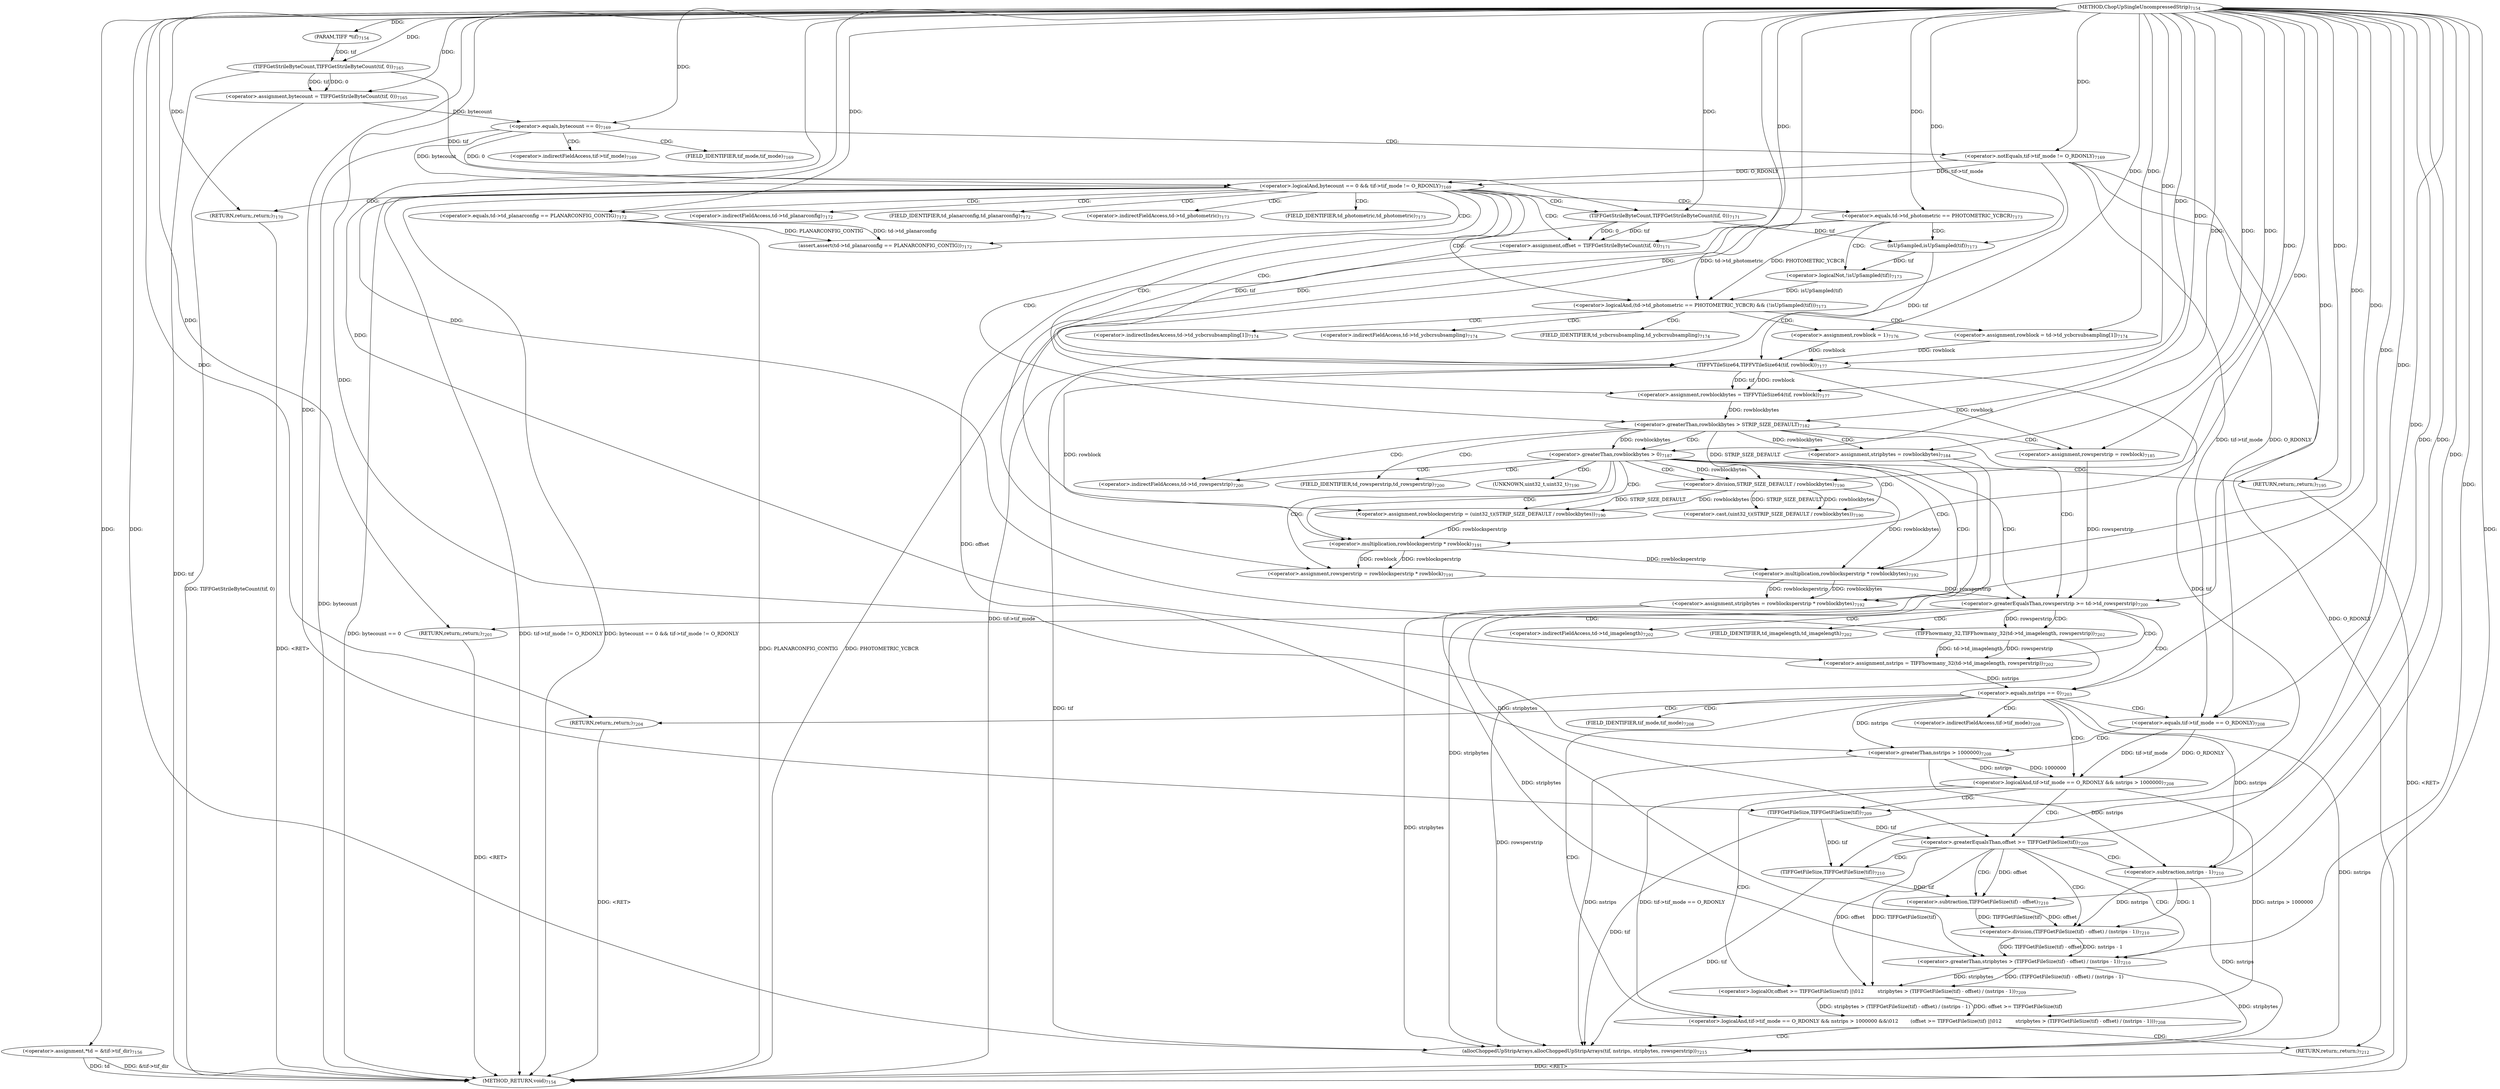 digraph "ChopUpSingleUncompressedStrip" {  
"97067" [label = <(METHOD,ChopUpSingleUncompressedStrip)<SUB>7154</SUB>> ]
"97233" [label = <(METHOD_RETURN,void)<SUB>7154</SUB>> ]
"97068" [label = <(PARAM,TIFF *tif)<SUB>7154</SUB>> ]
"97071" [label = <(&lt;operator&gt;.assignment,*td = &amp;tif-&gt;tif_dir)<SUB>7156</SUB>> ]
"97084" [label = <(&lt;operator&gt;.assignment,bytecount = TIFFGetStrileByteCount(tif, 0))<SUB>7165</SUB>> ]
"97101" [label = <(&lt;operator&gt;.assignment,offset = TIFFGetStrileByteCount(tif, 0))<SUB>7171</SUB>> ]
"97106" [label = <(assert,assert(td-&gt;td_planarconfig == PLANARCONFIG_CONTIG))<SUB>7172</SUB>> ]
"97135" [label = <(&lt;operator&gt;.assignment,rowblockbytes = TIFFVTileSize64(tif, rowblock))<SUB>7177</SUB>> ]
"97187" [label = <(&lt;operator&gt;.assignment,nstrips = TIFFhowmany_32(td-&gt;td_imagelength, rowsperstrip))<SUB>7202</SUB>> ]
"97228" [label = <(allocChoppedUpStripArrays,allocChoppedUpStripArrays(tif, nstrips, stripbytes, rowsperstrip))<SUB>7215</SUB>> ]
"97090" [label = <(&lt;operator&gt;.logicalAnd,bytecount == 0 &amp;&amp; tif-&gt;tif_mode != O_RDONLY)<SUB>7169</SUB>> ]
"97113" [label = <(&lt;operator&gt;.logicalAnd,(td-&gt;td_photometric == PHOTOMETRIC_YCBCR) &amp;&amp; (!isUpSampled(tif)))<SUB>7173</SUB>> ]
"97141" [label = <(&lt;operator&gt;.greaterThan,rowblockbytes &gt; STRIP_SIZE_DEFAULT)<SUB>7182</SUB>> ]
"97180" [label = <(&lt;operator&gt;.greaterEqualsThan,rowsperstrip &gt;= td-&gt;td_rowsperstrip)<SUB>7200</SUB>> ]
"97195" [label = <(&lt;operator&gt;.equals,nstrips == 0)<SUB>7203</SUB>> ]
"97201" [label = <(&lt;operator&gt;.logicalAnd,tif-&gt;tif_mode == O_RDONLY &amp;&amp; nstrips &gt; 1000000 &amp;&amp;\012        (offset &gt;= TIFFGetFileSize(tif) ||\012         stripbytes &gt; (TIFFGetFileSize(tif) - offset) / (nstrips - 1)))<SUB>7208</SUB>> ]
"97086" [label = <(TIFFGetStrileByteCount,TIFFGetStrileByteCount(tif, 0))<SUB>7165</SUB>> ]
"97100" [label = <(RETURN,return;,return;)<SUB>7170</SUB>> ]
"97103" [label = <(TIFFGetStrileByteCount,TIFFGetStrileByteCount(tif, 0))<SUB>7171</SUB>> ]
"97107" [label = <(&lt;operator&gt;.equals,td-&gt;td_planarconfig == PLANARCONFIG_CONTIG)<SUB>7172</SUB>> ]
"97123" [label = <(&lt;operator&gt;.assignment,rowblock = td-&gt;td_ycbcrsubsampling[1])<SUB>7174</SUB>> ]
"97137" [label = <(TIFFVTileSize64,TIFFVTileSize64(tif, rowblock))<SUB>7177</SUB>> ]
"97145" [label = <(&lt;operator&gt;.assignment,stripbytes = rowblockbytes)<SUB>7184</SUB>> ]
"97148" [label = <(&lt;operator&gt;.assignment,rowsperstrip = rowblock)<SUB>7185</SUB>> ]
"97186" [label = <(RETURN,return;,return;)<SUB>7201</SUB>> ]
"97189" [label = <(TIFFhowmany_32,TIFFhowmany_32(td-&gt;td_imagelength, rowsperstrip))<SUB>7202</SUB>> ]
"97199" [label = <(RETURN,return;,return;)<SUB>7204</SUB>> ]
"97227" [label = <(RETURN,return;,return;)<SUB>7212</SUB>> ]
"97091" [label = <(&lt;operator&gt;.equals,bytecount == 0)<SUB>7169</SUB>> ]
"97094" [label = <(&lt;operator&gt;.notEquals,tif-&gt;tif_mode != O_RDONLY)<SUB>7169</SUB>> ]
"97114" [label = <(&lt;operator&gt;.equals,td-&gt;td_photometric == PHOTOMETRIC_YCBCR)<SUB>7173</SUB>> ]
"97119" [label = <(&lt;operator&gt;.logicalNot,!isUpSampled(tif))<SUB>7173</SUB>> ]
"97132" [label = <(&lt;operator&gt;.assignment,rowblock = 1)<SUB>7176</SUB>> ]
"97202" [label = <(&lt;operator&gt;.logicalAnd,tif-&gt;tif_mode == O_RDONLY &amp;&amp; nstrips &gt; 1000000)<SUB>7208</SUB>> ]
"97211" [label = <(&lt;operator&gt;.logicalOr,offset &gt;= TIFFGetFileSize(tif) ||\012         stripbytes &gt; (TIFFGetFileSize(tif) - offset) / (nstrips - 1))<SUB>7209</SUB>> ]
"97120" [label = <(isUpSampled,isUpSampled(tif))<SUB>7173</SUB>> ]
"97154" [label = <(&lt;operator&gt;.greaterThan,rowblockbytes &gt; 0)<SUB>7187</SUB>> ]
"97203" [label = <(&lt;operator&gt;.equals,tif-&gt;tif_mode == O_RDONLY)<SUB>7208</SUB>> ]
"97208" [label = <(&lt;operator&gt;.greaterThan,nstrips &gt; 1000000)<SUB>7208</SUB>> ]
"97212" [label = <(&lt;operator&gt;.greaterEqualsThan,offset &gt;= TIFFGetFileSize(tif))<SUB>7209</SUB>> ]
"97216" [label = <(&lt;operator&gt;.greaterThan,stripbytes &gt; (TIFFGetFileSize(tif) - offset) / (nstrips - 1))<SUB>7210</SUB>> ]
"97159" [label = <(&lt;operator&gt;.assignment,rowblocksperstrip = (uint32_t)(STRIP_SIZE_DEFAULT / rowblockbytes))<SUB>7190</SUB>> ]
"97166" [label = <(&lt;operator&gt;.assignment,rowsperstrip = rowblocksperstrip * rowblock)<SUB>7191</SUB>> ]
"97171" [label = <(&lt;operator&gt;.assignment,stripbytes = rowblocksperstrip * rowblockbytes)<SUB>7192</SUB>> ]
"97214" [label = <(TIFFGetFileSize,TIFFGetFileSize(tif))<SUB>7209</SUB>> ]
"97218" [label = <(&lt;operator&gt;.division,(TIFFGetFileSize(tif) - offset) / (nstrips - 1))<SUB>7210</SUB>> ]
"97178" [label = <(RETURN,return;,return;)<SUB>7195</SUB>> ]
"97219" [label = <(&lt;operator&gt;.subtraction,TIFFGetFileSize(tif) - offset)<SUB>7210</SUB>> ]
"97223" [label = <(&lt;operator&gt;.subtraction,nstrips - 1)<SUB>7210</SUB>> ]
"97161" [label = <(&lt;operator&gt;.cast,(uint32_t)(STRIP_SIZE_DEFAULT / rowblockbytes))<SUB>7190</SUB>> ]
"97168" [label = <(&lt;operator&gt;.multiplication,rowblocksperstrip * rowblock)<SUB>7191</SUB>> ]
"97173" [label = <(&lt;operator&gt;.multiplication,rowblocksperstrip * rowblockbytes)<SUB>7192</SUB>> ]
"97220" [label = <(TIFFGetFileSize,TIFFGetFileSize(tif))<SUB>7210</SUB>> ]
"97163" [label = <(&lt;operator&gt;.division,STRIP_SIZE_DEFAULT / rowblockbytes)<SUB>7190</SUB>> ]
"97108" [label = <(&lt;operator&gt;.indirectFieldAccess,td-&gt;td_planarconfig)<SUB>7172</SUB>> ]
"97182" [label = <(&lt;operator&gt;.indirectFieldAccess,td-&gt;td_rowsperstrip)<SUB>7200</SUB>> ]
"97190" [label = <(&lt;operator&gt;.indirectFieldAccess,td-&gt;td_imagelength)<SUB>7202</SUB>> ]
"97095" [label = <(&lt;operator&gt;.indirectFieldAccess,tif-&gt;tif_mode)<SUB>7169</SUB>> ]
"97110" [label = <(FIELD_IDENTIFIER,td_planarconfig,td_planarconfig)<SUB>7172</SUB>> ]
"97115" [label = <(&lt;operator&gt;.indirectFieldAccess,td-&gt;td_photometric)<SUB>7173</SUB>> ]
"97125" [label = <(&lt;operator&gt;.indirectIndexAccess,td-&gt;td_ycbcrsubsampling[1])<SUB>7174</SUB>> ]
"97184" [label = <(FIELD_IDENTIFIER,td_rowsperstrip,td_rowsperstrip)<SUB>7200</SUB>> ]
"97192" [label = <(FIELD_IDENTIFIER,td_imagelength,td_imagelength)<SUB>7202</SUB>> ]
"97097" [label = <(FIELD_IDENTIFIER,tif_mode,tif_mode)<SUB>7169</SUB>> ]
"97117" [label = <(FIELD_IDENTIFIER,td_photometric,td_photometric)<SUB>7173</SUB>> ]
"97126" [label = <(&lt;operator&gt;.indirectFieldAccess,td-&gt;td_ycbcrsubsampling)<SUB>7174</SUB>> ]
"97204" [label = <(&lt;operator&gt;.indirectFieldAccess,tif-&gt;tif_mode)<SUB>7208</SUB>> ]
"97128" [label = <(FIELD_IDENTIFIER,td_ycbcrsubsampling,td_ycbcrsubsampling)<SUB>7174</SUB>> ]
"97206" [label = <(FIELD_IDENTIFIER,tif_mode,tif_mode)<SUB>7208</SUB>> ]
"97162" [label = <(UNKNOWN,uint32_t,uint32_t)<SUB>7190</SUB>> ]
  "97186" -> "97233"  [ label = "DDG: &lt;RET&gt;"] 
  "97227" -> "97233"  [ label = "DDG: &lt;RET&gt;"] 
  "97178" -> "97233"  [ label = "DDG: &lt;RET&gt;"] 
  "97199" -> "97233"  [ label = "DDG: &lt;RET&gt;"] 
  "97100" -> "97233"  [ label = "DDG: &lt;RET&gt;"] 
  "97071" -> "97233"  [ label = "DDG: td"] 
  "97071" -> "97233"  [ label = "DDG: &amp;tif-&gt;tif_dir"] 
  "97086" -> "97233"  [ label = "DDG: tif"] 
  "97084" -> "97233"  [ label = "DDG: TIFFGetStrileByteCount(tif, 0)"] 
  "97091" -> "97233"  [ label = "DDG: bytecount"] 
  "97090" -> "97233"  [ label = "DDG: bytecount == 0"] 
  "97094" -> "97233"  [ label = "DDG: tif-&gt;tif_mode"] 
  "97094" -> "97233"  [ label = "DDG: O_RDONLY"] 
  "97090" -> "97233"  [ label = "DDG: tif-&gt;tif_mode != O_RDONLY"] 
  "97090" -> "97233"  [ label = "DDG: bytecount == 0 &amp;&amp; tif-&gt;tif_mode != O_RDONLY"] 
  "97107" -> "97233"  [ label = "DDG: PLANARCONFIG_CONTIG"] 
  "97114" -> "97233"  [ label = "DDG: PHOTOMETRIC_YCBCR"] 
  "97067" -> "97068"  [ label = "DDG: "] 
  "97086" -> "97084"  [ label = "DDG: tif"] 
  "97086" -> "97084"  [ label = "DDG: 0"] 
  "97103" -> "97101"  [ label = "DDG: tif"] 
  "97103" -> "97101"  [ label = "DDG: 0"] 
  "97137" -> "97135"  [ label = "DDG: tif"] 
  "97137" -> "97135"  [ label = "DDG: rowblock"] 
  "97189" -> "97187"  [ label = "DDG: td-&gt;td_imagelength"] 
  "97189" -> "97187"  [ label = "DDG: rowsperstrip"] 
  "97067" -> "97071"  [ label = "DDG: "] 
  "97067" -> "97084"  [ label = "DDG: "] 
  "97067" -> "97101"  [ label = "DDG: "] 
  "97107" -> "97106"  [ label = "DDG: td-&gt;td_planarconfig"] 
  "97107" -> "97106"  [ label = "DDG: PLANARCONFIG_CONTIG"] 
  "97067" -> "97135"  [ label = "DDG: "] 
  "97067" -> "97187"  [ label = "DDG: "] 
  "97137" -> "97228"  [ label = "DDG: tif"] 
  "97214" -> "97228"  [ label = "DDG: tif"] 
  "97220" -> "97228"  [ label = "DDG: tif"] 
  "97067" -> "97228"  [ label = "DDG: "] 
  "97195" -> "97228"  [ label = "DDG: nstrips"] 
  "97208" -> "97228"  [ label = "DDG: nstrips"] 
  "97223" -> "97228"  [ label = "DDG: nstrips"] 
  "97171" -> "97228"  [ label = "DDG: stripbytes"] 
  "97145" -> "97228"  [ label = "DDG: stripbytes"] 
  "97216" -> "97228"  [ label = "DDG: stripbytes"] 
  "97189" -> "97228"  [ label = "DDG: rowsperstrip"] 
  "97068" -> "97086"  [ label = "DDG: tif"] 
  "97067" -> "97086"  [ label = "DDG: "] 
  "97091" -> "97090"  [ label = "DDG: bytecount"] 
  "97091" -> "97090"  [ label = "DDG: 0"] 
  "97094" -> "97090"  [ label = "DDG: tif-&gt;tif_mode"] 
  "97094" -> "97090"  [ label = "DDG: O_RDONLY"] 
  "97067" -> "97100"  [ label = "DDG: "] 
  "97086" -> "97103"  [ label = "DDG: tif"] 
  "97067" -> "97103"  [ label = "DDG: "] 
  "97067" -> "97107"  [ label = "DDG: "] 
  "97114" -> "97113"  [ label = "DDG: td-&gt;td_photometric"] 
  "97114" -> "97113"  [ label = "DDG: PHOTOMETRIC_YCBCR"] 
  "97119" -> "97113"  [ label = "DDG: isUpSampled(tif)"] 
  "97103" -> "97137"  [ label = "DDG: tif"] 
  "97120" -> "97137"  [ label = "DDG: tif"] 
  "97067" -> "97137"  [ label = "DDG: "] 
  "97132" -> "97137"  [ label = "DDG: rowblock"] 
  "97123" -> "97137"  [ label = "DDG: rowblock"] 
  "97135" -> "97141"  [ label = "DDG: rowblockbytes"] 
  "97067" -> "97141"  [ label = "DDG: "] 
  "97141" -> "97145"  [ label = "DDG: rowblockbytes"] 
  "97067" -> "97145"  [ label = "DDG: "] 
  "97137" -> "97148"  [ label = "DDG: rowblock"] 
  "97067" -> "97148"  [ label = "DDG: "] 
  "97166" -> "97180"  [ label = "DDG: rowsperstrip"] 
  "97148" -> "97180"  [ label = "DDG: rowsperstrip"] 
  "97067" -> "97180"  [ label = "DDG: "] 
  "97067" -> "97186"  [ label = "DDG: "] 
  "97180" -> "97189"  [ label = "DDG: rowsperstrip"] 
  "97067" -> "97189"  [ label = "DDG: "] 
  "97187" -> "97195"  [ label = "DDG: nstrips"] 
  "97067" -> "97195"  [ label = "DDG: "] 
  "97067" -> "97199"  [ label = "DDG: "] 
  "97202" -> "97201"  [ label = "DDG: tif-&gt;tif_mode == O_RDONLY"] 
  "97202" -> "97201"  [ label = "DDG: nstrips &gt; 1000000"] 
  "97211" -> "97201"  [ label = "DDG: offset &gt;= TIFFGetFileSize(tif)"] 
  "97211" -> "97201"  [ label = "DDG: stripbytes &gt; (TIFFGetFileSize(tif) - offset) / (nstrips - 1)"] 
  "97067" -> "97227"  [ label = "DDG: "] 
  "97084" -> "97091"  [ label = "DDG: bytecount"] 
  "97067" -> "97091"  [ label = "DDG: "] 
  "97067" -> "97094"  [ label = "DDG: "] 
  "97067" -> "97114"  [ label = "DDG: "] 
  "97120" -> "97119"  [ label = "DDG: tif"] 
  "97067" -> "97123"  [ label = "DDG: "] 
  "97067" -> "97132"  [ label = "DDG: "] 
  "97203" -> "97202"  [ label = "DDG: tif-&gt;tif_mode"] 
  "97203" -> "97202"  [ label = "DDG: O_RDONLY"] 
  "97208" -> "97202"  [ label = "DDG: nstrips"] 
  "97208" -> "97202"  [ label = "DDG: 1000000"] 
  "97212" -> "97211"  [ label = "DDG: offset"] 
  "97212" -> "97211"  [ label = "DDG: TIFFGetFileSize(tif)"] 
  "97216" -> "97211"  [ label = "DDG: stripbytes"] 
  "97216" -> "97211"  [ label = "DDG: (TIFFGetFileSize(tif) - offset) / (nstrips - 1)"] 
  "97103" -> "97120"  [ label = "DDG: tif"] 
  "97067" -> "97120"  [ label = "DDG: "] 
  "97094" -> "97203"  [ label = "DDG: tif-&gt;tif_mode"] 
  "97094" -> "97203"  [ label = "DDG: O_RDONLY"] 
  "97067" -> "97203"  [ label = "DDG: "] 
  "97195" -> "97208"  [ label = "DDG: nstrips"] 
  "97067" -> "97208"  [ label = "DDG: "] 
  "97101" -> "97212"  [ label = "DDG: offset"] 
  "97067" -> "97212"  [ label = "DDG: "] 
  "97214" -> "97212"  [ label = "DDG: tif"] 
  "97171" -> "97216"  [ label = "DDG: stripbytes"] 
  "97145" -> "97216"  [ label = "DDG: stripbytes"] 
  "97067" -> "97216"  [ label = "DDG: "] 
  "97218" -> "97216"  [ label = "DDG: TIFFGetFileSize(tif) - offset"] 
  "97218" -> "97216"  [ label = "DDG: nstrips - 1"] 
  "97141" -> "97154"  [ label = "DDG: rowblockbytes"] 
  "97067" -> "97154"  [ label = "DDG: "] 
  "97163" -> "97159"  [ label = "DDG: STRIP_SIZE_DEFAULT"] 
  "97163" -> "97159"  [ label = "DDG: rowblockbytes"] 
  "97168" -> "97166"  [ label = "DDG: rowblocksperstrip"] 
  "97168" -> "97166"  [ label = "DDG: rowblock"] 
  "97173" -> "97171"  [ label = "DDG: rowblocksperstrip"] 
  "97173" -> "97171"  [ label = "DDG: rowblockbytes"] 
  "97137" -> "97214"  [ label = "DDG: tif"] 
  "97067" -> "97214"  [ label = "DDG: "] 
  "97219" -> "97218"  [ label = "DDG: TIFFGetFileSize(tif)"] 
  "97219" -> "97218"  [ label = "DDG: offset"] 
  "97223" -> "97218"  [ label = "DDG: nstrips"] 
  "97223" -> "97218"  [ label = "DDG: 1"] 
  "97067" -> "97159"  [ label = "DDG: "] 
  "97067" -> "97166"  [ label = "DDG: "] 
  "97067" -> "97171"  [ label = "DDG: "] 
  "97067" -> "97178"  [ label = "DDG: "] 
  "97220" -> "97219"  [ label = "DDG: tif"] 
  "97212" -> "97219"  [ label = "DDG: offset"] 
  "97067" -> "97219"  [ label = "DDG: "] 
  "97195" -> "97223"  [ label = "DDG: nstrips"] 
  "97208" -> "97223"  [ label = "DDG: nstrips"] 
  "97067" -> "97223"  [ label = "DDG: "] 
  "97163" -> "97161"  [ label = "DDG: STRIP_SIZE_DEFAULT"] 
  "97163" -> "97161"  [ label = "DDG: rowblockbytes"] 
  "97159" -> "97168"  [ label = "DDG: rowblocksperstrip"] 
  "97067" -> "97168"  [ label = "DDG: "] 
  "97137" -> "97168"  [ label = "DDG: rowblock"] 
  "97168" -> "97173"  [ label = "DDG: rowblocksperstrip"] 
  "97067" -> "97173"  [ label = "DDG: "] 
  "97163" -> "97173"  [ label = "DDG: rowblockbytes"] 
  "97214" -> "97220"  [ label = "DDG: tif"] 
  "97067" -> "97220"  [ label = "DDG: "] 
  "97141" -> "97163"  [ label = "DDG: STRIP_SIZE_DEFAULT"] 
  "97067" -> "97163"  [ label = "DDG: "] 
  "97154" -> "97163"  [ label = "DDG: rowblockbytes"] 
  "97090" -> "97141"  [ label = "CDG: "] 
  "97090" -> "97108"  [ label = "CDG: "] 
  "97090" -> "97137"  [ label = "CDG: "] 
  "97090" -> "97117"  [ label = "CDG: "] 
  "97090" -> "97100"  [ label = "CDG: "] 
  "97090" -> "97107"  [ label = "CDG: "] 
  "97090" -> "97135"  [ label = "CDG: "] 
  "97090" -> "97101"  [ label = "CDG: "] 
  "97090" -> "97114"  [ label = "CDG: "] 
  "97090" -> "97115"  [ label = "CDG: "] 
  "97090" -> "97113"  [ label = "CDG: "] 
  "97090" -> "97110"  [ label = "CDG: "] 
  "97090" -> "97106"  [ label = "CDG: "] 
  "97090" -> "97103"  [ label = "CDG: "] 
  "97113" -> "97126"  [ label = "CDG: "] 
  "97113" -> "97128"  [ label = "CDG: "] 
  "97113" -> "97123"  [ label = "CDG: "] 
  "97113" -> "97132"  [ label = "CDG: "] 
  "97113" -> "97125"  [ label = "CDG: "] 
  "97141" -> "97184"  [ label = "CDG: "] 
  "97141" -> "97180"  [ label = "CDG: "] 
  "97141" -> "97145"  [ label = "CDG: "] 
  "97141" -> "97154"  [ label = "CDG: "] 
  "97141" -> "97182"  [ label = "CDG: "] 
  "97141" -> "97148"  [ label = "CDG: "] 
  "97180" -> "97186"  [ label = "CDG: "] 
  "97180" -> "97195"  [ label = "CDG: "] 
  "97180" -> "97187"  [ label = "CDG: "] 
  "97180" -> "97189"  [ label = "CDG: "] 
  "97180" -> "97192"  [ label = "CDG: "] 
  "97180" -> "97190"  [ label = "CDG: "] 
  "97195" -> "97202"  [ label = "CDG: "] 
  "97195" -> "97203"  [ label = "CDG: "] 
  "97195" -> "97206"  [ label = "CDG: "] 
  "97195" -> "97199"  [ label = "CDG: "] 
  "97195" -> "97201"  [ label = "CDG: "] 
  "97195" -> "97204"  [ label = "CDG: "] 
  "97201" -> "97228"  [ label = "CDG: "] 
  "97201" -> "97227"  [ label = "CDG: "] 
  "97091" -> "97094"  [ label = "CDG: "] 
  "97091" -> "97097"  [ label = "CDG: "] 
  "97091" -> "97095"  [ label = "CDG: "] 
  "97114" -> "97120"  [ label = "CDG: "] 
  "97114" -> "97119"  [ label = "CDG: "] 
  "97202" -> "97211"  [ label = "CDG: "] 
  "97202" -> "97214"  [ label = "CDG: "] 
  "97202" -> "97212"  [ label = "CDG: "] 
  "97203" -> "97208"  [ label = "CDG: "] 
  "97212" -> "97218"  [ label = "CDG: "] 
  "97212" -> "97220"  [ label = "CDG: "] 
  "97212" -> "97223"  [ label = "CDG: "] 
  "97212" -> "97216"  [ label = "CDG: "] 
  "97212" -> "97219"  [ label = "CDG: "] 
  "97154" -> "97171"  [ label = "CDG: "] 
  "97154" -> "97184"  [ label = "CDG: "] 
  "97154" -> "97180"  [ label = "CDG: "] 
  "97154" -> "97162"  [ label = "CDG: "] 
  "97154" -> "97163"  [ label = "CDG: "] 
  "97154" -> "97168"  [ label = "CDG: "] 
  "97154" -> "97182"  [ label = "CDG: "] 
  "97154" -> "97166"  [ label = "CDG: "] 
  "97154" -> "97161"  [ label = "CDG: "] 
  "97154" -> "97173"  [ label = "CDG: "] 
  "97154" -> "97159"  [ label = "CDG: "] 
  "97154" -> "97178"  [ label = "CDG: "] 
}
